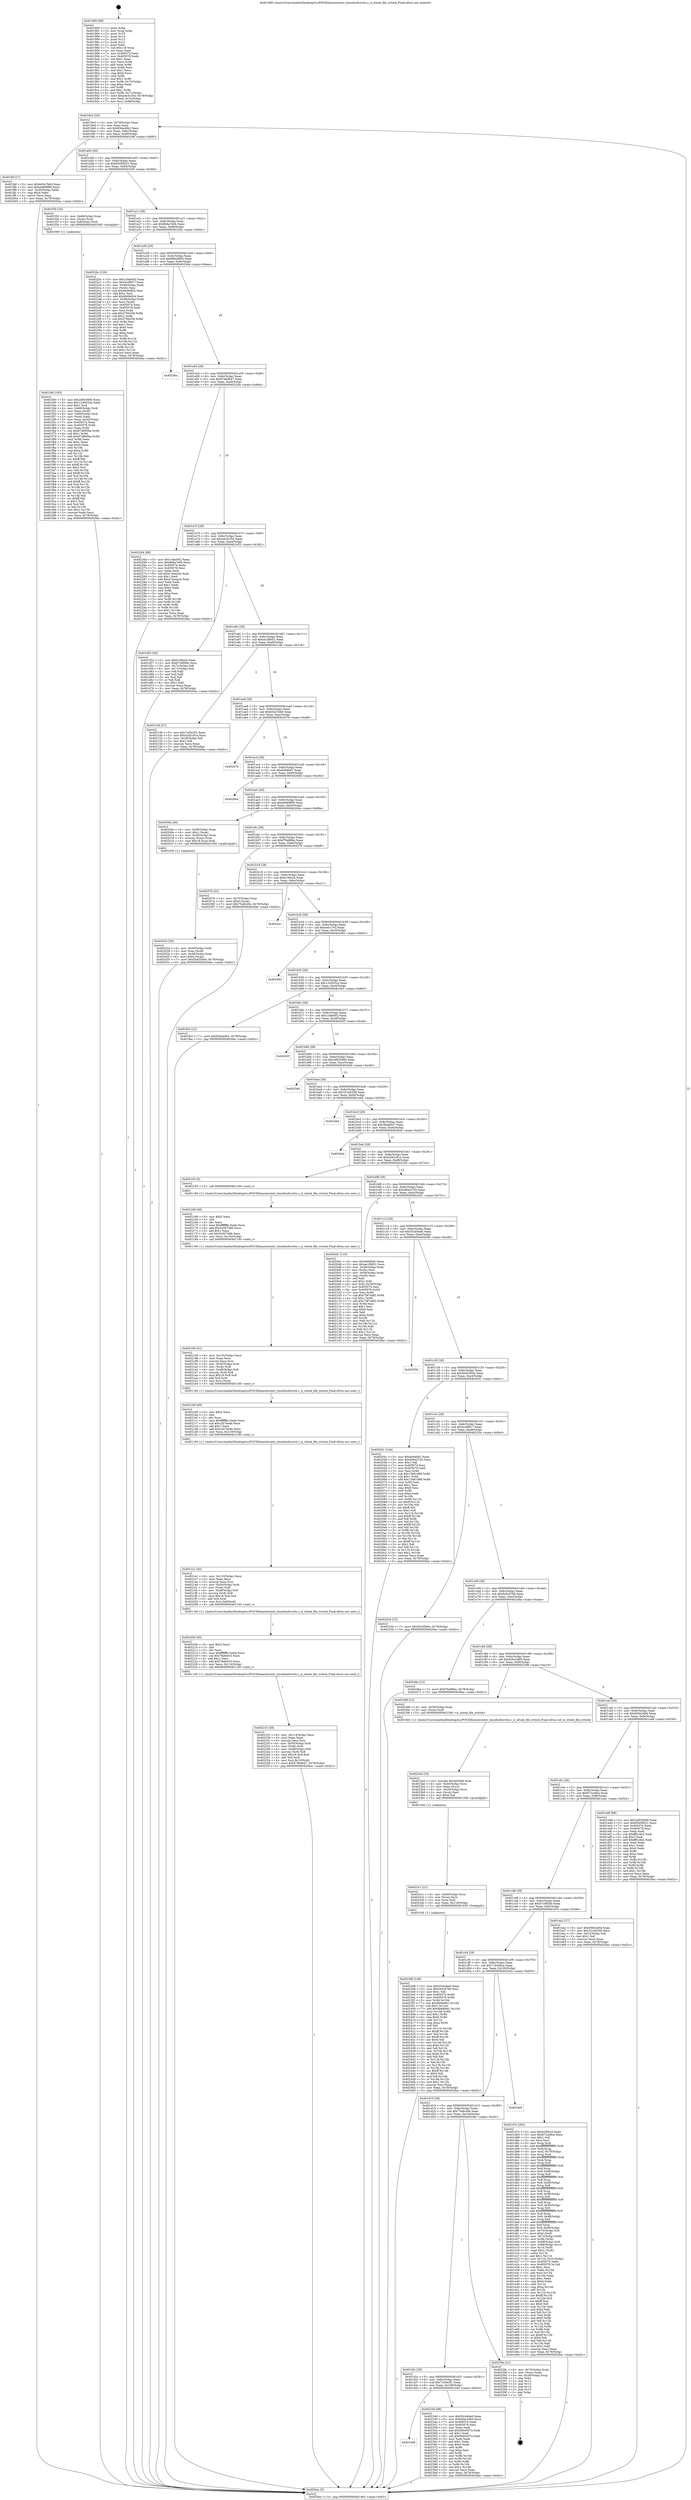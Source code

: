digraph "0x401980" {
  label = "0x401980 (/mnt/c/Users/mathe/Desktop/tcc/POCII/binaries/extr_linuxfsnfswrite.c_is_whole_file_wrlock_Final-ollvm.out::main(0))"
  labelloc = "t"
  node[shape=record]

  Entry [label="",width=0.3,height=0.3,shape=circle,fillcolor=black,style=filled]
  "0x4019e3" [label="{
     0x4019e3 [29]\l
     | [instrs]\l
     &nbsp;&nbsp;0x4019e3 \<+3\>: mov -0x78(%rbp),%eax\l
     &nbsp;&nbsp;0x4019e6 \<+2\>: mov %eax,%ecx\l
     &nbsp;&nbsp;0x4019e8 \<+6\>: sub $0x83da40b2,%ecx\l
     &nbsp;&nbsp;0x4019ee \<+6\>: mov %eax,-0x8c(%rbp)\l
     &nbsp;&nbsp;0x4019f4 \<+6\>: mov %ecx,-0x90(%rbp)\l
     &nbsp;&nbsp;0x4019fa \<+6\>: je 0000000000401fef \<main+0x66f\>\l
  }"]
  "0x401fef" [label="{
     0x401fef [27]\l
     | [instrs]\l
     &nbsp;&nbsp;0x401fef \<+5\>: mov $0xb02e7bb0,%eax\l
     &nbsp;&nbsp;0x401ff4 \<+5\>: mov $0xeb669f90,%ecx\l
     &nbsp;&nbsp;0x401ff9 \<+3\>: mov -0x30(%rbp),%edx\l
     &nbsp;&nbsp;0x401ffc \<+3\>: cmp $0x0,%edx\l
     &nbsp;&nbsp;0x401fff \<+3\>: cmove %ecx,%eax\l
     &nbsp;&nbsp;0x402002 \<+3\>: mov %eax,-0x78(%rbp)\l
     &nbsp;&nbsp;0x402005 \<+5\>: jmp 00000000004026ac \<main+0xd2c\>\l
  }"]
  "0x401a00" [label="{
     0x401a00 [28]\l
     | [instrs]\l
     &nbsp;&nbsp;0x401a00 \<+5\>: jmp 0000000000401a05 \<main+0x85\>\l
     &nbsp;&nbsp;0x401a05 \<+6\>: mov -0x8c(%rbp),%eax\l
     &nbsp;&nbsp;0x401a0b \<+5\>: sub $0x85d58521,%eax\l
     &nbsp;&nbsp;0x401a10 \<+6\>: mov %eax,-0x94(%rbp)\l
     &nbsp;&nbsp;0x401a16 \<+6\>: je 0000000000401f30 \<main+0x5b0\>\l
  }"]
  Exit [label="",width=0.3,height=0.3,shape=circle,fillcolor=black,style=filled,peripheries=2]
  "0x401f30" [label="{
     0x401f30 [16]\l
     | [instrs]\l
     &nbsp;&nbsp;0x401f30 \<+4\>: mov -0x68(%rbp),%rax\l
     &nbsp;&nbsp;0x401f34 \<+3\>: mov (%rax),%rax\l
     &nbsp;&nbsp;0x401f37 \<+4\>: mov 0x8(%rax),%rdi\l
     &nbsp;&nbsp;0x401f3b \<+5\>: call 0000000000401060 \<atoi@plt\>\l
     | [calls]\l
     &nbsp;&nbsp;0x401060 \{1\} (unknown)\l
  }"]
  "0x401a1c" [label="{
     0x401a1c [28]\l
     | [instrs]\l
     &nbsp;&nbsp;0x401a1c \<+5\>: jmp 0000000000401a21 \<main+0xa1\>\l
     &nbsp;&nbsp;0x401a21 \<+6\>: mov -0x8c(%rbp),%eax\l
     &nbsp;&nbsp;0x401a27 \<+5\>: sub $0x8b8a7e0b,%eax\l
     &nbsp;&nbsp;0x401a2c \<+6\>: mov %eax,-0x98(%rbp)\l
     &nbsp;&nbsp;0x401a32 \<+6\>: je 00000000004022bc \<main+0x93c\>\l
  }"]
  "0x4023d6" [label="{
     0x4023d6 [148]\l
     | [instrs]\l
     &nbsp;&nbsp;0x4023d6 \<+5\>: mov $0x55cb4be6,%eax\l
     &nbsp;&nbsp;0x4023db \<+5\>: mov $0x5e5c876b,%esi\l
     &nbsp;&nbsp;0x4023e0 \<+2\>: mov $0x1,%dl\l
     &nbsp;&nbsp;0x4023e2 \<+8\>: mov 0x405074,%r8d\l
     &nbsp;&nbsp;0x4023ea \<+8\>: mov 0x405078,%r9d\l
     &nbsp;&nbsp;0x4023f2 \<+3\>: mov %r8d,%r10d\l
     &nbsp;&nbsp;0x4023f5 \<+7\>: sub $0x9bbfe8d1,%r10d\l
     &nbsp;&nbsp;0x4023fc \<+4\>: sub $0x1,%r10d\l
     &nbsp;&nbsp;0x402400 \<+7\>: add $0x9bbfe8d1,%r10d\l
     &nbsp;&nbsp;0x402407 \<+4\>: imul %r10d,%r8d\l
     &nbsp;&nbsp;0x40240b \<+4\>: and $0x1,%r8d\l
     &nbsp;&nbsp;0x40240f \<+4\>: cmp $0x0,%r8d\l
     &nbsp;&nbsp;0x402413 \<+4\>: sete %r11b\l
     &nbsp;&nbsp;0x402417 \<+4\>: cmp $0xa,%r9d\l
     &nbsp;&nbsp;0x40241b \<+3\>: setl %bl\l
     &nbsp;&nbsp;0x40241e \<+3\>: mov %r11b,%r14b\l
     &nbsp;&nbsp;0x402421 \<+4\>: xor $0xff,%r14b\l
     &nbsp;&nbsp;0x402425 \<+3\>: mov %bl,%r15b\l
     &nbsp;&nbsp;0x402428 \<+4\>: xor $0xff,%r15b\l
     &nbsp;&nbsp;0x40242c \<+3\>: xor $0x0,%dl\l
     &nbsp;&nbsp;0x40242f \<+3\>: mov %r14b,%r12b\l
     &nbsp;&nbsp;0x402432 \<+4\>: and $0x0,%r12b\l
     &nbsp;&nbsp;0x402436 \<+3\>: and %dl,%r11b\l
     &nbsp;&nbsp;0x402439 \<+3\>: mov %r15b,%r13b\l
     &nbsp;&nbsp;0x40243c \<+4\>: and $0x0,%r13b\l
     &nbsp;&nbsp;0x402440 \<+2\>: and %dl,%bl\l
     &nbsp;&nbsp;0x402442 \<+3\>: or %r11b,%r12b\l
     &nbsp;&nbsp;0x402445 \<+3\>: or %bl,%r13b\l
     &nbsp;&nbsp;0x402448 \<+3\>: xor %r13b,%r12b\l
     &nbsp;&nbsp;0x40244b \<+3\>: or %r15b,%r14b\l
     &nbsp;&nbsp;0x40244e \<+4\>: xor $0xff,%r14b\l
     &nbsp;&nbsp;0x402452 \<+3\>: or $0x0,%dl\l
     &nbsp;&nbsp;0x402455 \<+3\>: and %dl,%r14b\l
     &nbsp;&nbsp;0x402458 \<+3\>: or %r14b,%r12b\l
     &nbsp;&nbsp;0x40245b \<+4\>: test $0x1,%r12b\l
     &nbsp;&nbsp;0x40245f \<+3\>: cmovne %esi,%eax\l
     &nbsp;&nbsp;0x402462 \<+3\>: mov %eax,-0x78(%rbp)\l
     &nbsp;&nbsp;0x402465 \<+5\>: jmp 00000000004026ac \<main+0xd2c\>\l
  }"]
  "0x4022bc" [label="{
     0x4022bc [120]\l
     | [instrs]\l
     &nbsp;&nbsp;0x4022bc \<+5\>: mov $0x1cfae002,%eax\l
     &nbsp;&nbsp;0x4022c1 \<+5\>: mov $0x5cef8f17,%ecx\l
     &nbsp;&nbsp;0x4022c6 \<+4\>: mov -0x48(%rbp),%rdx\l
     &nbsp;&nbsp;0x4022ca \<+2\>: mov (%rdx),%esi\l
     &nbsp;&nbsp;0x4022cc \<+6\>: sub $0x8b06dfc4,%esi\l
     &nbsp;&nbsp;0x4022d2 \<+3\>: add $0x1,%esi\l
     &nbsp;&nbsp;0x4022d5 \<+6\>: add $0x8b06dfc4,%esi\l
     &nbsp;&nbsp;0x4022db \<+4\>: mov -0x48(%rbp),%rdx\l
     &nbsp;&nbsp;0x4022df \<+2\>: mov %esi,(%rdx)\l
     &nbsp;&nbsp;0x4022e1 \<+7\>: mov 0x405074,%esi\l
     &nbsp;&nbsp;0x4022e8 \<+7\>: mov 0x405078,%edi\l
     &nbsp;&nbsp;0x4022ef \<+3\>: mov %esi,%r8d\l
     &nbsp;&nbsp;0x4022f2 \<+7\>: add $0x576b258,%r8d\l
     &nbsp;&nbsp;0x4022f9 \<+4\>: sub $0x1,%r8d\l
     &nbsp;&nbsp;0x4022fd \<+7\>: sub $0x576b258,%r8d\l
     &nbsp;&nbsp;0x402304 \<+4\>: imul %r8d,%esi\l
     &nbsp;&nbsp;0x402308 \<+3\>: and $0x1,%esi\l
     &nbsp;&nbsp;0x40230b \<+3\>: cmp $0x0,%esi\l
     &nbsp;&nbsp;0x40230e \<+4\>: sete %r9b\l
     &nbsp;&nbsp;0x402312 \<+3\>: cmp $0xa,%edi\l
     &nbsp;&nbsp;0x402315 \<+4\>: setl %r10b\l
     &nbsp;&nbsp;0x402319 \<+3\>: mov %r9b,%r11b\l
     &nbsp;&nbsp;0x40231c \<+3\>: and %r10b,%r11b\l
     &nbsp;&nbsp;0x40231f \<+3\>: xor %r10b,%r9b\l
     &nbsp;&nbsp;0x402322 \<+3\>: or %r9b,%r11b\l
     &nbsp;&nbsp;0x402325 \<+4\>: test $0x1,%r11b\l
     &nbsp;&nbsp;0x402329 \<+3\>: cmovne %ecx,%eax\l
     &nbsp;&nbsp;0x40232c \<+3\>: mov %eax,-0x78(%rbp)\l
     &nbsp;&nbsp;0x40232f \<+5\>: jmp 00000000004026ac \<main+0xd2c\>\l
  }"]
  "0x401a38" [label="{
     0x401a38 [28]\l
     | [instrs]\l
     &nbsp;&nbsp;0x401a38 \<+5\>: jmp 0000000000401a3d \<main+0xbd\>\l
     &nbsp;&nbsp;0x401a3d \<+6\>: mov -0x8c(%rbp),%eax\l
     &nbsp;&nbsp;0x401a43 \<+5\>: sub $0x8fb0d665,%eax\l
     &nbsp;&nbsp;0x401a48 \<+6\>: mov %eax,-0x9c(%rbp)\l
     &nbsp;&nbsp;0x401a4e \<+6\>: je 000000000040256a \<main+0xbea\>\l
  }"]
  "0x4023c1" [label="{
     0x4023c1 [21]\l
     | [instrs]\l
     &nbsp;&nbsp;0x4023c1 \<+4\>: mov -0x50(%rbp),%rcx\l
     &nbsp;&nbsp;0x4023c5 \<+3\>: mov (%rcx),%rcx\l
     &nbsp;&nbsp;0x4023c8 \<+3\>: mov %rcx,%rdi\l
     &nbsp;&nbsp;0x4023cb \<+6\>: mov %eax,-0x118(%rbp)\l
     &nbsp;&nbsp;0x4023d1 \<+5\>: call 0000000000401030 \<free@plt\>\l
     | [calls]\l
     &nbsp;&nbsp;0x401030 \{1\} (unknown)\l
  }"]
  "0x40256a" [label="{
     0x40256a\l
  }", style=dashed]
  "0x401a54" [label="{
     0x401a54 [28]\l
     | [instrs]\l
     &nbsp;&nbsp;0x401a54 \<+5\>: jmp 0000000000401a59 \<main+0xd9\>\l
     &nbsp;&nbsp;0x401a59 \<+6\>: mov -0x8c(%rbp),%eax\l
     &nbsp;&nbsp;0x401a5f \<+5\>: sub $0x9746d647,%eax\l
     &nbsp;&nbsp;0x401a64 \<+6\>: mov %eax,-0xa0(%rbp)\l
     &nbsp;&nbsp;0x401a6a \<+6\>: je 0000000000402264 \<main+0x8e4\>\l
  }"]
  "0x4023a4" [label="{
     0x4023a4 [29]\l
     | [instrs]\l
     &nbsp;&nbsp;0x4023a4 \<+10\>: movabs $0x4030b6,%rdi\l
     &nbsp;&nbsp;0x4023ae \<+4\>: mov -0x40(%rbp),%rcx\l
     &nbsp;&nbsp;0x4023b2 \<+2\>: mov %eax,(%rcx)\l
     &nbsp;&nbsp;0x4023b4 \<+4\>: mov -0x40(%rbp),%rcx\l
     &nbsp;&nbsp;0x4023b8 \<+2\>: mov (%rcx),%esi\l
     &nbsp;&nbsp;0x4023ba \<+2\>: mov $0x0,%al\l
     &nbsp;&nbsp;0x4023bc \<+5\>: call 0000000000401040 \<printf@plt\>\l
     | [calls]\l
     &nbsp;&nbsp;0x401040 \{1\} (unknown)\l
  }"]
  "0x402264" [label="{
     0x402264 [88]\l
     | [instrs]\l
     &nbsp;&nbsp;0x402264 \<+5\>: mov $0x1cfae002,%eax\l
     &nbsp;&nbsp;0x402269 \<+5\>: mov $0x8b8a7e0b,%ecx\l
     &nbsp;&nbsp;0x40226e \<+7\>: mov 0x405074,%edx\l
     &nbsp;&nbsp;0x402275 \<+7\>: mov 0x405078,%esi\l
     &nbsp;&nbsp;0x40227c \<+2\>: mov %edx,%edi\l
     &nbsp;&nbsp;0x40227e \<+6\>: sub $0xe74eaa2b,%edi\l
     &nbsp;&nbsp;0x402284 \<+3\>: sub $0x1,%edi\l
     &nbsp;&nbsp;0x402287 \<+6\>: add $0xe74eaa2b,%edi\l
     &nbsp;&nbsp;0x40228d \<+3\>: imul %edi,%edx\l
     &nbsp;&nbsp;0x402290 \<+3\>: and $0x1,%edx\l
     &nbsp;&nbsp;0x402293 \<+3\>: cmp $0x0,%edx\l
     &nbsp;&nbsp;0x402296 \<+4\>: sete %r8b\l
     &nbsp;&nbsp;0x40229a \<+3\>: cmp $0xa,%esi\l
     &nbsp;&nbsp;0x40229d \<+4\>: setl %r9b\l
     &nbsp;&nbsp;0x4022a1 \<+3\>: mov %r8b,%r10b\l
     &nbsp;&nbsp;0x4022a4 \<+3\>: and %r9b,%r10b\l
     &nbsp;&nbsp;0x4022a7 \<+3\>: xor %r9b,%r8b\l
     &nbsp;&nbsp;0x4022aa \<+3\>: or %r8b,%r10b\l
     &nbsp;&nbsp;0x4022ad \<+4\>: test $0x1,%r10b\l
     &nbsp;&nbsp;0x4022b1 \<+3\>: cmovne %ecx,%eax\l
     &nbsp;&nbsp;0x4022b4 \<+3\>: mov %eax,-0x78(%rbp)\l
     &nbsp;&nbsp;0x4022b7 \<+5\>: jmp 00000000004026ac \<main+0xd2c\>\l
  }"]
  "0x401a70" [label="{
     0x401a70 [28]\l
     | [instrs]\l
     &nbsp;&nbsp;0x401a70 \<+5\>: jmp 0000000000401a75 \<main+0xf5\>\l
     &nbsp;&nbsp;0x401a75 \<+6\>: mov -0x8c(%rbp),%eax\l
     &nbsp;&nbsp;0x401a7b \<+5\>: sub $0xa4c5c354,%eax\l
     &nbsp;&nbsp;0x401a80 \<+6\>: mov %eax,-0xa4(%rbp)\l
     &nbsp;&nbsp;0x401a86 \<+6\>: je 0000000000401d52 \<main+0x3d2\>\l
  }"]
  "0x401d48" [label="{
     0x401d48\l
  }", style=dashed]
  "0x401d52" [label="{
     0x401d52 [44]\l
     | [instrs]\l
     &nbsp;&nbsp;0x401d52 \<+5\>: mov $0xb1f0e2d,%eax\l
     &nbsp;&nbsp;0x401d57 \<+5\>: mov $0x67c8f5d0,%ecx\l
     &nbsp;&nbsp;0x401d5c \<+3\>: mov -0x72(%rbp),%dl\l
     &nbsp;&nbsp;0x401d5f \<+4\>: mov -0x71(%rbp),%sil\l
     &nbsp;&nbsp;0x401d63 \<+3\>: mov %dl,%dil\l
     &nbsp;&nbsp;0x401d66 \<+3\>: and %sil,%dil\l
     &nbsp;&nbsp;0x401d69 \<+3\>: xor %sil,%dl\l
     &nbsp;&nbsp;0x401d6c \<+3\>: or %dl,%dil\l
     &nbsp;&nbsp;0x401d6f \<+4\>: test $0x1,%dil\l
     &nbsp;&nbsp;0x401d73 \<+3\>: cmovne %ecx,%eax\l
     &nbsp;&nbsp;0x401d76 \<+3\>: mov %eax,-0x78(%rbp)\l
     &nbsp;&nbsp;0x401d79 \<+5\>: jmp 00000000004026ac \<main+0xd2c\>\l
  }"]
  "0x401a8c" [label="{
     0x401a8c [28]\l
     | [instrs]\l
     &nbsp;&nbsp;0x401a8c \<+5\>: jmp 0000000000401a91 \<main+0x111\>\l
     &nbsp;&nbsp;0x401a91 \<+6\>: mov -0x8c(%rbp),%eax\l
     &nbsp;&nbsp;0x401a97 \<+5\>: sub $0xae1f8d51,%eax\l
     &nbsp;&nbsp;0x401a9c \<+6\>: mov %eax,-0xa8(%rbp)\l
     &nbsp;&nbsp;0x401aa2 \<+6\>: je 0000000000402148 \<main+0x7c8\>\l
  }"]
  "0x4026ac" [label="{
     0x4026ac [5]\l
     | [instrs]\l
     &nbsp;&nbsp;0x4026ac \<+5\>: jmp 00000000004019e3 \<main+0x63\>\l
  }"]
  "0x401980" [label="{
     0x401980 [99]\l
     | [instrs]\l
     &nbsp;&nbsp;0x401980 \<+1\>: push %rbp\l
     &nbsp;&nbsp;0x401981 \<+3\>: mov %rsp,%rbp\l
     &nbsp;&nbsp;0x401984 \<+2\>: push %r15\l
     &nbsp;&nbsp;0x401986 \<+2\>: push %r14\l
     &nbsp;&nbsp;0x401988 \<+2\>: push %r13\l
     &nbsp;&nbsp;0x40198a \<+2\>: push %r12\l
     &nbsp;&nbsp;0x40198c \<+1\>: push %rbx\l
     &nbsp;&nbsp;0x40198d \<+7\>: sub $0x118,%rsp\l
     &nbsp;&nbsp;0x401994 \<+2\>: xor %eax,%eax\l
     &nbsp;&nbsp;0x401996 \<+7\>: mov 0x405074,%ecx\l
     &nbsp;&nbsp;0x40199d \<+7\>: mov 0x405078,%edx\l
     &nbsp;&nbsp;0x4019a4 \<+3\>: sub $0x1,%eax\l
     &nbsp;&nbsp;0x4019a7 \<+3\>: mov %ecx,%r8d\l
     &nbsp;&nbsp;0x4019aa \<+3\>: add %eax,%r8d\l
     &nbsp;&nbsp;0x4019ad \<+4\>: imul %r8d,%ecx\l
     &nbsp;&nbsp;0x4019b1 \<+3\>: and $0x1,%ecx\l
     &nbsp;&nbsp;0x4019b4 \<+3\>: cmp $0x0,%ecx\l
     &nbsp;&nbsp;0x4019b7 \<+4\>: sete %r9b\l
     &nbsp;&nbsp;0x4019bb \<+4\>: and $0x1,%r9b\l
     &nbsp;&nbsp;0x4019bf \<+4\>: mov %r9b,-0x72(%rbp)\l
     &nbsp;&nbsp;0x4019c3 \<+3\>: cmp $0xa,%edx\l
     &nbsp;&nbsp;0x4019c6 \<+4\>: setl %r9b\l
     &nbsp;&nbsp;0x4019ca \<+4\>: and $0x1,%r9b\l
     &nbsp;&nbsp;0x4019ce \<+4\>: mov %r9b,-0x71(%rbp)\l
     &nbsp;&nbsp;0x4019d2 \<+7\>: movl $0xa4c5c354,-0x78(%rbp)\l
     &nbsp;&nbsp;0x4019d9 \<+3\>: mov %edi,-0x7c(%rbp)\l
     &nbsp;&nbsp;0x4019dc \<+7\>: mov %rsi,-0x88(%rbp)\l
  }"]
  "0x402340" [label="{
     0x402340 [88]\l
     | [instrs]\l
     &nbsp;&nbsp;0x402340 \<+5\>: mov $0x55cb4be6,%eax\l
     &nbsp;&nbsp;0x402345 \<+5\>: mov $0x62bc2460,%ecx\l
     &nbsp;&nbsp;0x40234a \<+7\>: mov 0x405074,%edx\l
     &nbsp;&nbsp;0x402351 \<+7\>: mov 0x405078,%esi\l
     &nbsp;&nbsp;0x402358 \<+2\>: mov %edx,%edi\l
     &nbsp;&nbsp;0x40235a \<+6\>: add $0x6b94307a,%edi\l
     &nbsp;&nbsp;0x402360 \<+3\>: sub $0x1,%edi\l
     &nbsp;&nbsp;0x402363 \<+6\>: sub $0x6b94307a,%edi\l
     &nbsp;&nbsp;0x402369 \<+3\>: imul %edi,%edx\l
     &nbsp;&nbsp;0x40236c \<+3\>: and $0x1,%edx\l
     &nbsp;&nbsp;0x40236f \<+3\>: cmp $0x0,%edx\l
     &nbsp;&nbsp;0x402372 \<+4\>: sete %r8b\l
     &nbsp;&nbsp;0x402376 \<+3\>: cmp $0xa,%esi\l
     &nbsp;&nbsp;0x402379 \<+4\>: setl %r9b\l
     &nbsp;&nbsp;0x40237d \<+3\>: mov %r8b,%r10b\l
     &nbsp;&nbsp;0x402380 \<+3\>: and %r9b,%r10b\l
     &nbsp;&nbsp;0x402383 \<+3\>: xor %r9b,%r8b\l
     &nbsp;&nbsp;0x402386 \<+3\>: or %r8b,%r10b\l
     &nbsp;&nbsp;0x402389 \<+4\>: test $0x1,%r10b\l
     &nbsp;&nbsp;0x40238d \<+3\>: cmovne %ecx,%eax\l
     &nbsp;&nbsp;0x402390 \<+3\>: mov %eax,-0x78(%rbp)\l
     &nbsp;&nbsp;0x402393 \<+5\>: jmp 00000000004026ac \<main+0xd2c\>\l
  }"]
  "0x402148" [label="{
     0x402148 [27]\l
     | [instrs]\l
     &nbsp;&nbsp;0x402148 \<+5\>: mov $0x7c43e3f1,%eax\l
     &nbsp;&nbsp;0x40214d \<+5\>: mov $0x4262c91e,%ecx\l
     &nbsp;&nbsp;0x402152 \<+3\>: mov -0x29(%rbp),%dl\l
     &nbsp;&nbsp;0x402155 \<+3\>: test $0x1,%dl\l
     &nbsp;&nbsp;0x402158 \<+3\>: cmovne %ecx,%eax\l
     &nbsp;&nbsp;0x40215b \<+3\>: mov %eax,-0x78(%rbp)\l
     &nbsp;&nbsp;0x40215e \<+5\>: jmp 00000000004026ac \<main+0xd2c\>\l
  }"]
  "0x401aa8" [label="{
     0x401aa8 [28]\l
     | [instrs]\l
     &nbsp;&nbsp;0x401aa8 \<+5\>: jmp 0000000000401aad \<main+0x12d\>\l
     &nbsp;&nbsp;0x401aad \<+6\>: mov -0x8c(%rbp),%eax\l
     &nbsp;&nbsp;0x401ab3 \<+5\>: sub $0xb02e7bb0,%eax\l
     &nbsp;&nbsp;0x401ab8 \<+6\>: mov %eax,-0xac(%rbp)\l
     &nbsp;&nbsp;0x401abe \<+6\>: je 0000000000402476 \<main+0xaf6\>\l
  }"]
  "0x401d2c" [label="{
     0x401d2c [28]\l
     | [instrs]\l
     &nbsp;&nbsp;0x401d2c \<+5\>: jmp 0000000000401d31 \<main+0x3b1\>\l
     &nbsp;&nbsp;0x401d31 \<+6\>: mov -0x8c(%rbp),%eax\l
     &nbsp;&nbsp;0x401d37 \<+5\>: sub $0x7c43e3f1,%eax\l
     &nbsp;&nbsp;0x401d3c \<+6\>: mov %eax,-0x108(%rbp)\l
     &nbsp;&nbsp;0x401d42 \<+6\>: je 0000000000402340 \<main+0x9c0\>\l
  }"]
  "0x402476" [label="{
     0x402476\l
  }", style=dashed]
  "0x401ac4" [label="{
     0x401ac4 [28]\l
     | [instrs]\l
     &nbsp;&nbsp;0x401ac4 \<+5\>: jmp 0000000000401ac9 \<main+0x149\>\l
     &nbsp;&nbsp;0x401ac9 \<+6\>: mov -0x8c(%rbp),%eax\l
     &nbsp;&nbsp;0x401acf \<+5\>: sub $0xde94faf1,%eax\l
     &nbsp;&nbsp;0x401ad4 \<+6\>: mov %eax,-0xb0(%rbp)\l
     &nbsp;&nbsp;0x401ada \<+6\>: je 000000000040260d \<main+0xc8d\>\l
  }"]
  "0x40258c" [label="{
     0x40258c [21]\l
     | [instrs]\l
     &nbsp;&nbsp;0x40258c \<+4\>: mov -0x70(%rbp),%rax\l
     &nbsp;&nbsp;0x402590 \<+2\>: mov (%rax),%eax\l
     &nbsp;&nbsp;0x402592 \<+4\>: lea -0x28(%rbp),%rsp\l
     &nbsp;&nbsp;0x402596 \<+1\>: pop %rbx\l
     &nbsp;&nbsp;0x402597 \<+2\>: pop %r12\l
     &nbsp;&nbsp;0x402599 \<+2\>: pop %r13\l
     &nbsp;&nbsp;0x40259b \<+2\>: pop %r14\l
     &nbsp;&nbsp;0x40259d \<+2\>: pop %r15\l
     &nbsp;&nbsp;0x40259f \<+1\>: pop %rbp\l
     &nbsp;&nbsp;0x4025a0 \<+1\>: ret\l
  }"]
  "0x40260d" [label="{
     0x40260d\l
  }", style=dashed]
  "0x401ae0" [label="{
     0x401ae0 [28]\l
     | [instrs]\l
     &nbsp;&nbsp;0x401ae0 \<+5\>: jmp 0000000000401ae5 \<main+0x165\>\l
     &nbsp;&nbsp;0x401ae5 \<+6\>: mov -0x8c(%rbp),%eax\l
     &nbsp;&nbsp;0x401aeb \<+5\>: sub $0xeb669f90,%eax\l
     &nbsp;&nbsp;0x401af0 \<+6\>: mov %eax,-0xb4(%rbp)\l
     &nbsp;&nbsp;0x401af6 \<+6\>: je 000000000040200a \<main+0x68a\>\l
  }"]
  "0x401d10" [label="{
     0x401d10 [28]\l
     | [instrs]\l
     &nbsp;&nbsp;0x401d10 \<+5\>: jmp 0000000000401d15 \<main+0x395\>\l
     &nbsp;&nbsp;0x401d15 \<+6\>: mov -0x8c(%rbp),%eax\l
     &nbsp;&nbsp;0x401d1b \<+5\>: sub $0x75a8c49e,%eax\l
     &nbsp;&nbsp;0x401d20 \<+6\>: mov %eax,-0x104(%rbp)\l
     &nbsp;&nbsp;0x401d26 \<+6\>: je 000000000040258c \<main+0xc0c\>\l
  }"]
  "0x40200a" [label="{
     0x40200a [26]\l
     | [instrs]\l
     &nbsp;&nbsp;0x40200a \<+4\>: mov -0x58(%rbp),%rax\l
     &nbsp;&nbsp;0x40200e \<+6\>: movl $0x1,(%rax)\l
     &nbsp;&nbsp;0x402014 \<+4\>: mov -0x58(%rbp),%rax\l
     &nbsp;&nbsp;0x402018 \<+3\>: movslq (%rax),%rax\l
     &nbsp;&nbsp;0x40201b \<+4\>: imul $0x18,%rax,%rdi\l
     &nbsp;&nbsp;0x40201f \<+5\>: call 0000000000401050 \<malloc@plt\>\l
     | [calls]\l
     &nbsp;&nbsp;0x401050 \{1\} (unknown)\l
  }"]
  "0x401afc" [label="{
     0x401afc [28]\l
     | [instrs]\l
     &nbsp;&nbsp;0x401afc \<+5\>: jmp 0000000000401b01 \<main+0x181\>\l
     &nbsp;&nbsp;0x401b01 \<+6\>: mov -0x8c(%rbp),%eax\l
     &nbsp;&nbsp;0x401b07 \<+5\>: sub $0xf76a88be,%eax\l
     &nbsp;&nbsp;0x401b0c \<+6\>: mov %eax,-0xb8(%rbp)\l
     &nbsp;&nbsp;0x401b12 \<+6\>: je 0000000000402576 \<main+0xbf6\>\l
  }"]
  "0x4024d5" [label="{
     0x4024d5\l
  }", style=dashed]
  "0x402576" [label="{
     0x402576 [22]\l
     | [instrs]\l
     &nbsp;&nbsp;0x402576 \<+4\>: mov -0x70(%rbp),%rax\l
     &nbsp;&nbsp;0x40257a \<+6\>: movl $0x0,(%rax)\l
     &nbsp;&nbsp;0x402580 \<+7\>: movl $0x75a8c49e,-0x78(%rbp)\l
     &nbsp;&nbsp;0x402587 \<+5\>: jmp 00000000004026ac \<main+0xd2c\>\l
  }"]
  "0x401b18" [label="{
     0x401b18 [28]\l
     | [instrs]\l
     &nbsp;&nbsp;0x401b18 \<+5\>: jmp 0000000000401b1d \<main+0x19d\>\l
     &nbsp;&nbsp;0x401b1d \<+6\>: mov -0x8c(%rbp),%eax\l
     &nbsp;&nbsp;0x401b23 \<+5\>: sub $0xb1f0e2d,%eax\l
     &nbsp;&nbsp;0x401b28 \<+6\>: mov %eax,-0xbc(%rbp)\l
     &nbsp;&nbsp;0x401b2e \<+6\>: je 00000000004025a1 \<main+0xc21\>\l
  }"]
  "0x402233" [label="{
     0x402233 [49]\l
     | [instrs]\l
     &nbsp;&nbsp;0x402233 \<+6\>: mov -0x114(%rbp),%ecx\l
     &nbsp;&nbsp;0x402239 \<+3\>: imul %eax,%ecx\l
     &nbsp;&nbsp;0x40223c \<+3\>: movslq %ecx,%rsi\l
     &nbsp;&nbsp;0x40223f \<+4\>: mov -0x50(%rbp),%rdi\l
     &nbsp;&nbsp;0x402243 \<+3\>: mov (%rdi),%rdi\l
     &nbsp;&nbsp;0x402246 \<+4\>: mov -0x48(%rbp),%r8\l
     &nbsp;&nbsp;0x40224a \<+3\>: movslq (%r8),%r8\l
     &nbsp;&nbsp;0x40224d \<+4\>: imul $0x18,%r8,%r8\l
     &nbsp;&nbsp;0x402251 \<+3\>: add %r8,%rdi\l
     &nbsp;&nbsp;0x402254 \<+4\>: mov %rsi,0x10(%rdi)\l
     &nbsp;&nbsp;0x402258 \<+7\>: movl $0x9746d647,-0x78(%rbp)\l
     &nbsp;&nbsp;0x40225f \<+5\>: jmp 00000000004026ac \<main+0xd2c\>\l
  }"]
  "0x4025a1" [label="{
     0x4025a1\l
  }", style=dashed]
  "0x401b34" [label="{
     0x401b34 [28]\l
     | [instrs]\l
     &nbsp;&nbsp;0x401b34 \<+5\>: jmp 0000000000401b39 \<main+0x1b9\>\l
     &nbsp;&nbsp;0x401b39 \<+6\>: mov -0x8c(%rbp),%eax\l
     &nbsp;&nbsp;0x401b3f \<+5\>: sub $0xeeb17b3,%eax\l
     &nbsp;&nbsp;0x401b44 \<+6\>: mov %eax,-0xc0(%rbp)\l
     &nbsp;&nbsp;0x401b4a \<+6\>: je 0000000000402482 \<main+0xb02\>\l
  }"]
  "0x40220b" [label="{
     0x40220b [40]\l
     | [instrs]\l
     &nbsp;&nbsp;0x40220b \<+5\>: mov $0x2,%ecx\l
     &nbsp;&nbsp;0x402210 \<+1\>: cltd\l
     &nbsp;&nbsp;0x402211 \<+2\>: idiv %ecx\l
     &nbsp;&nbsp;0x402213 \<+6\>: imul $0xfffffffe,%edx,%ecx\l
     &nbsp;&nbsp;0x402219 \<+6\>: sub $0x79afe033,%ecx\l
     &nbsp;&nbsp;0x40221f \<+3\>: add $0x1,%ecx\l
     &nbsp;&nbsp;0x402222 \<+6\>: add $0x79afe033,%ecx\l
     &nbsp;&nbsp;0x402228 \<+6\>: mov %ecx,-0x114(%rbp)\l
     &nbsp;&nbsp;0x40222e \<+5\>: call 0000000000401160 \<next_i\>\l
     | [calls]\l
     &nbsp;&nbsp;0x401160 \{1\} (/mnt/c/Users/mathe/Desktop/tcc/POCII/binaries/extr_linuxfsnfswrite.c_is_whole_file_wrlock_Final-ollvm.out::next_i)\l
  }"]
  "0x402482" [label="{
     0x402482\l
  }", style=dashed]
  "0x401b50" [label="{
     0x401b50 [28]\l
     | [instrs]\l
     &nbsp;&nbsp;0x401b50 \<+5\>: jmp 0000000000401b55 \<main+0x1d5\>\l
     &nbsp;&nbsp;0x401b55 \<+6\>: mov -0x8c(%rbp),%eax\l
     &nbsp;&nbsp;0x401b5b \<+5\>: sub $0x1245032a,%eax\l
     &nbsp;&nbsp;0x401b60 \<+6\>: mov %eax,-0xc4(%rbp)\l
     &nbsp;&nbsp;0x401b66 \<+6\>: je 0000000000401fe3 \<main+0x663\>\l
  }"]
  "0x4021e1" [label="{
     0x4021e1 [42]\l
     | [instrs]\l
     &nbsp;&nbsp;0x4021e1 \<+6\>: mov -0x110(%rbp),%ecx\l
     &nbsp;&nbsp;0x4021e7 \<+3\>: imul %eax,%ecx\l
     &nbsp;&nbsp;0x4021ea \<+3\>: movslq %ecx,%rsi\l
     &nbsp;&nbsp;0x4021ed \<+4\>: mov -0x50(%rbp),%rdi\l
     &nbsp;&nbsp;0x4021f1 \<+3\>: mov (%rdi),%rdi\l
     &nbsp;&nbsp;0x4021f4 \<+4\>: mov -0x48(%rbp),%r8\l
     &nbsp;&nbsp;0x4021f8 \<+3\>: movslq (%r8),%r8\l
     &nbsp;&nbsp;0x4021fb \<+4\>: imul $0x18,%r8,%r8\l
     &nbsp;&nbsp;0x4021ff \<+3\>: add %r8,%rdi\l
     &nbsp;&nbsp;0x402202 \<+4\>: mov %rsi,0x8(%rdi)\l
     &nbsp;&nbsp;0x402206 \<+5\>: call 0000000000401160 \<next_i\>\l
     | [calls]\l
     &nbsp;&nbsp;0x401160 \{1\} (/mnt/c/Users/mathe/Desktop/tcc/POCII/binaries/extr_linuxfsnfswrite.c_is_whole_file_wrlock_Final-ollvm.out::next_i)\l
  }"]
  "0x401fe3" [label="{
     0x401fe3 [12]\l
     | [instrs]\l
     &nbsp;&nbsp;0x401fe3 \<+7\>: movl $0x83da40b2,-0x78(%rbp)\l
     &nbsp;&nbsp;0x401fea \<+5\>: jmp 00000000004026ac \<main+0xd2c\>\l
  }"]
  "0x401b6c" [label="{
     0x401b6c [28]\l
     | [instrs]\l
     &nbsp;&nbsp;0x401b6c \<+5\>: jmp 0000000000401b71 \<main+0x1f1\>\l
     &nbsp;&nbsp;0x401b71 \<+6\>: mov -0x8c(%rbp),%eax\l
     &nbsp;&nbsp;0x401b77 \<+5\>: sub $0x1cfae002,%eax\l
     &nbsp;&nbsp;0x401b7c \<+6\>: mov %eax,-0xc8(%rbp)\l
     &nbsp;&nbsp;0x401b82 \<+6\>: je 000000000040262f \<main+0xcaf\>\l
  }"]
  "0x4021b9" [label="{
     0x4021b9 [40]\l
     | [instrs]\l
     &nbsp;&nbsp;0x4021b9 \<+5\>: mov $0x2,%ecx\l
     &nbsp;&nbsp;0x4021be \<+1\>: cltd\l
     &nbsp;&nbsp;0x4021bf \<+2\>: idiv %ecx\l
     &nbsp;&nbsp;0x4021c1 \<+6\>: imul $0xfffffffe,%edx,%ecx\l
     &nbsp;&nbsp;0x4021c7 \<+6\>: sub $0xc2b7ee4b,%ecx\l
     &nbsp;&nbsp;0x4021cd \<+3\>: add $0x1,%ecx\l
     &nbsp;&nbsp;0x4021d0 \<+6\>: add $0xc2b7ee4b,%ecx\l
     &nbsp;&nbsp;0x4021d6 \<+6\>: mov %ecx,-0x110(%rbp)\l
     &nbsp;&nbsp;0x4021dc \<+5\>: call 0000000000401160 \<next_i\>\l
     | [calls]\l
     &nbsp;&nbsp;0x401160 \{1\} (/mnt/c/Users/mathe/Desktop/tcc/POCII/binaries/extr_linuxfsnfswrite.c_is_whole_file_wrlock_Final-ollvm.out::next_i)\l
  }"]
  "0x40262f" [label="{
     0x40262f\l
  }", style=dashed]
  "0x401b88" [label="{
     0x401b88 [28]\l
     | [instrs]\l
     &nbsp;&nbsp;0x401b88 \<+5\>: jmp 0000000000401b8d \<main+0x20d\>\l
     &nbsp;&nbsp;0x401b8d \<+6\>: mov -0x8c(%rbp),%eax\l
     &nbsp;&nbsp;0x401b93 \<+5\>: sub $0x2d935680,%eax\l
     &nbsp;&nbsp;0x401b98 \<+6\>: mov %eax,-0xcc(%rbp)\l
     &nbsp;&nbsp;0x401b9e \<+6\>: je 00000000004025e0 \<main+0xc60\>\l
  }"]
  "0x402190" [label="{
     0x402190 [41]\l
     | [instrs]\l
     &nbsp;&nbsp;0x402190 \<+6\>: mov -0x10c(%rbp),%ecx\l
     &nbsp;&nbsp;0x402196 \<+3\>: imul %eax,%ecx\l
     &nbsp;&nbsp;0x402199 \<+3\>: movslq %ecx,%rsi\l
     &nbsp;&nbsp;0x40219c \<+4\>: mov -0x50(%rbp),%rdi\l
     &nbsp;&nbsp;0x4021a0 \<+3\>: mov (%rdi),%rdi\l
     &nbsp;&nbsp;0x4021a3 \<+4\>: mov -0x48(%rbp),%r8\l
     &nbsp;&nbsp;0x4021a7 \<+3\>: movslq (%r8),%r8\l
     &nbsp;&nbsp;0x4021aa \<+4\>: imul $0x18,%r8,%r8\l
     &nbsp;&nbsp;0x4021ae \<+3\>: add %r8,%rdi\l
     &nbsp;&nbsp;0x4021b1 \<+3\>: mov %rsi,(%rdi)\l
     &nbsp;&nbsp;0x4021b4 \<+5\>: call 0000000000401160 \<next_i\>\l
     | [calls]\l
     &nbsp;&nbsp;0x401160 \{1\} (/mnt/c/Users/mathe/Desktop/tcc/POCII/binaries/extr_linuxfsnfswrite.c_is_whole_file_wrlock_Final-ollvm.out::next_i)\l
  }"]
  "0x4025e0" [label="{
     0x4025e0\l
  }", style=dashed]
  "0x401ba4" [label="{
     0x401ba4 [28]\l
     | [instrs]\l
     &nbsp;&nbsp;0x401ba4 \<+5\>: jmp 0000000000401ba9 \<main+0x229\>\l
     &nbsp;&nbsp;0x401ba9 \<+6\>: mov -0x8c(%rbp),%eax\l
     &nbsp;&nbsp;0x401baf \<+5\>: sub $0x321b6358,%eax\l
     &nbsp;&nbsp;0x401bb4 \<+6\>: mov %eax,-0xd0(%rbp)\l
     &nbsp;&nbsp;0x401bba \<+6\>: je 0000000000401ebd \<main+0x53d\>\l
  }"]
  "0x402168" [label="{
     0x402168 [40]\l
     | [instrs]\l
     &nbsp;&nbsp;0x402168 \<+5\>: mov $0x2,%ecx\l
     &nbsp;&nbsp;0x40216d \<+1\>: cltd\l
     &nbsp;&nbsp;0x40216e \<+2\>: idiv %ecx\l
     &nbsp;&nbsp;0x402170 \<+6\>: imul $0xfffffffe,%edx,%ecx\l
     &nbsp;&nbsp;0x402176 \<+6\>: add $0x5a507486,%ecx\l
     &nbsp;&nbsp;0x40217c \<+3\>: add $0x1,%ecx\l
     &nbsp;&nbsp;0x40217f \<+6\>: sub $0x5a507486,%ecx\l
     &nbsp;&nbsp;0x402185 \<+6\>: mov %ecx,-0x10c(%rbp)\l
     &nbsp;&nbsp;0x40218b \<+5\>: call 0000000000401160 \<next_i\>\l
     | [calls]\l
     &nbsp;&nbsp;0x401160 \{1\} (/mnt/c/Users/mathe/Desktop/tcc/POCII/binaries/extr_linuxfsnfswrite.c_is_whole_file_wrlock_Final-ollvm.out::next_i)\l
  }"]
  "0x401ebd" [label="{
     0x401ebd\l
  }", style=dashed]
  "0x401bc0" [label="{
     0x401bc0 [28]\l
     | [instrs]\l
     &nbsp;&nbsp;0x401bc0 \<+5\>: jmp 0000000000401bc5 \<main+0x245\>\l
     &nbsp;&nbsp;0x401bc5 \<+6\>: mov -0x8c(%rbp),%eax\l
     &nbsp;&nbsp;0x401bcb \<+5\>: sub $0x3fadd937,%eax\l
     &nbsp;&nbsp;0x401bd0 \<+6\>: mov %eax,-0xd4(%rbp)\l
     &nbsp;&nbsp;0x401bd6 \<+6\>: je 00000000004026a0 \<main+0xd20\>\l
  }"]
  "0x402024" [label="{
     0x402024 [29]\l
     | [instrs]\l
     &nbsp;&nbsp;0x402024 \<+4\>: mov -0x50(%rbp),%rdi\l
     &nbsp;&nbsp;0x402028 \<+3\>: mov %rax,(%rdi)\l
     &nbsp;&nbsp;0x40202b \<+4\>: mov -0x48(%rbp),%rax\l
     &nbsp;&nbsp;0x40202f \<+6\>: movl $0x0,(%rax)\l
     &nbsp;&nbsp;0x402035 \<+7\>: movl $0x5b435b0e,-0x78(%rbp)\l
     &nbsp;&nbsp;0x40203c \<+5\>: jmp 00000000004026ac \<main+0xd2c\>\l
  }"]
  "0x4026a0" [label="{
     0x4026a0\l
  }", style=dashed]
  "0x401bdc" [label="{
     0x401bdc [28]\l
     | [instrs]\l
     &nbsp;&nbsp;0x401bdc \<+5\>: jmp 0000000000401be1 \<main+0x261\>\l
     &nbsp;&nbsp;0x401be1 \<+6\>: mov -0x8c(%rbp),%eax\l
     &nbsp;&nbsp;0x401be7 \<+5\>: sub $0x4262c91e,%eax\l
     &nbsp;&nbsp;0x401bec \<+6\>: mov %eax,-0xd8(%rbp)\l
     &nbsp;&nbsp;0x401bf2 \<+6\>: je 0000000000402163 \<main+0x7e3\>\l
  }"]
  "0x401f40" [label="{
     0x401f40 [163]\l
     | [instrs]\l
     &nbsp;&nbsp;0x401f40 \<+5\>: mov $0x2d935680,%ecx\l
     &nbsp;&nbsp;0x401f45 \<+5\>: mov $0x1245032a,%edx\l
     &nbsp;&nbsp;0x401f4a \<+3\>: mov $0x1,%sil\l
     &nbsp;&nbsp;0x401f4d \<+4\>: mov -0x60(%rbp),%rdi\l
     &nbsp;&nbsp;0x401f51 \<+2\>: mov %eax,(%rdi)\l
     &nbsp;&nbsp;0x401f53 \<+4\>: mov -0x60(%rbp),%rdi\l
     &nbsp;&nbsp;0x401f57 \<+2\>: mov (%rdi),%eax\l
     &nbsp;&nbsp;0x401f59 \<+3\>: mov %eax,-0x30(%rbp)\l
     &nbsp;&nbsp;0x401f5c \<+7\>: mov 0x405074,%eax\l
     &nbsp;&nbsp;0x401f63 \<+8\>: mov 0x405078,%r8d\l
     &nbsp;&nbsp;0x401f6b \<+3\>: mov %eax,%r9d\l
     &nbsp;&nbsp;0x401f6e \<+7\>: sub $0x87d695ba,%r9d\l
     &nbsp;&nbsp;0x401f75 \<+4\>: sub $0x1,%r9d\l
     &nbsp;&nbsp;0x401f79 \<+7\>: add $0x87d695ba,%r9d\l
     &nbsp;&nbsp;0x401f80 \<+4\>: imul %r9d,%eax\l
     &nbsp;&nbsp;0x401f84 \<+3\>: and $0x1,%eax\l
     &nbsp;&nbsp;0x401f87 \<+3\>: cmp $0x0,%eax\l
     &nbsp;&nbsp;0x401f8a \<+4\>: sete %r10b\l
     &nbsp;&nbsp;0x401f8e \<+4\>: cmp $0xa,%r8d\l
     &nbsp;&nbsp;0x401f92 \<+4\>: setl %r11b\l
     &nbsp;&nbsp;0x401f96 \<+3\>: mov %r10b,%bl\l
     &nbsp;&nbsp;0x401f99 \<+3\>: xor $0xff,%bl\l
     &nbsp;&nbsp;0x401f9c \<+3\>: mov %r11b,%r14b\l
     &nbsp;&nbsp;0x401f9f \<+4\>: xor $0xff,%r14b\l
     &nbsp;&nbsp;0x401fa3 \<+4\>: xor $0x1,%sil\l
     &nbsp;&nbsp;0x401fa7 \<+3\>: mov %bl,%r15b\l
     &nbsp;&nbsp;0x401faa \<+4\>: and $0xff,%r15b\l
     &nbsp;&nbsp;0x401fae \<+3\>: and %sil,%r10b\l
     &nbsp;&nbsp;0x401fb1 \<+3\>: mov %r14b,%r12b\l
     &nbsp;&nbsp;0x401fb4 \<+4\>: and $0xff,%r12b\l
     &nbsp;&nbsp;0x401fb8 \<+3\>: and %sil,%r11b\l
     &nbsp;&nbsp;0x401fbb \<+3\>: or %r10b,%r15b\l
     &nbsp;&nbsp;0x401fbe \<+3\>: or %r11b,%r12b\l
     &nbsp;&nbsp;0x401fc1 \<+3\>: xor %r12b,%r15b\l
     &nbsp;&nbsp;0x401fc4 \<+3\>: or %r14b,%bl\l
     &nbsp;&nbsp;0x401fc7 \<+3\>: xor $0xff,%bl\l
     &nbsp;&nbsp;0x401fca \<+4\>: or $0x1,%sil\l
     &nbsp;&nbsp;0x401fce \<+3\>: and %sil,%bl\l
     &nbsp;&nbsp;0x401fd1 \<+3\>: or %bl,%r15b\l
     &nbsp;&nbsp;0x401fd4 \<+4\>: test $0x1,%r15b\l
     &nbsp;&nbsp;0x401fd8 \<+3\>: cmovne %edx,%ecx\l
     &nbsp;&nbsp;0x401fdb \<+3\>: mov %ecx,-0x78(%rbp)\l
     &nbsp;&nbsp;0x401fde \<+5\>: jmp 00000000004026ac \<main+0xd2c\>\l
  }"]
  "0x402163" [label="{
     0x402163 [5]\l
     | [instrs]\l
     &nbsp;&nbsp;0x402163 \<+5\>: call 0000000000401160 \<next_i\>\l
     | [calls]\l
     &nbsp;&nbsp;0x401160 \{1\} (/mnt/c/Users/mathe/Desktop/tcc/POCII/binaries/extr_linuxfsnfswrite.c_is_whole_file_wrlock_Final-ollvm.out::next_i)\l
  }"]
  "0x401bf8" [label="{
     0x401bf8 [28]\l
     | [instrs]\l
     &nbsp;&nbsp;0x401bf8 \<+5\>: jmp 0000000000401bfd \<main+0x27d\>\l
     &nbsp;&nbsp;0x401bfd \<+6\>: mov -0x8c(%rbp),%eax\l
     &nbsp;&nbsp;0x401c03 \<+5\>: sub $0x490e27d3,%eax\l
     &nbsp;&nbsp;0x401c08 \<+6\>: mov %eax,-0xdc(%rbp)\l
     &nbsp;&nbsp;0x401c0e \<+6\>: je 00000000004020d1 \<main+0x751\>\l
  }"]
  "0x401cf4" [label="{
     0x401cf4 [28]\l
     | [instrs]\l
     &nbsp;&nbsp;0x401cf4 \<+5\>: jmp 0000000000401cf9 \<main+0x379\>\l
     &nbsp;&nbsp;0x401cf9 \<+6\>: mov -0x8c(%rbp),%eax\l
     &nbsp;&nbsp;0x401cff \<+5\>: sub $0x71b436ce,%eax\l
     &nbsp;&nbsp;0x401d04 \<+6\>: mov %eax,-0x100(%rbp)\l
     &nbsp;&nbsp;0x401d0a \<+6\>: je 00000000004024d5 \<main+0xb55\>\l
  }"]
  "0x4020d1" [label="{
     0x4020d1 [119]\l
     | [instrs]\l
     &nbsp;&nbsp;0x4020d1 \<+5\>: mov $0xde94faf1,%eax\l
     &nbsp;&nbsp;0x4020d6 \<+5\>: mov $0xae1f8d51,%ecx\l
     &nbsp;&nbsp;0x4020db \<+4\>: mov -0x48(%rbp),%rdx\l
     &nbsp;&nbsp;0x4020df \<+2\>: mov (%rdx),%esi\l
     &nbsp;&nbsp;0x4020e1 \<+4\>: mov -0x58(%rbp),%rdx\l
     &nbsp;&nbsp;0x4020e5 \<+2\>: cmp (%rdx),%esi\l
     &nbsp;&nbsp;0x4020e7 \<+4\>: setl %dil\l
     &nbsp;&nbsp;0x4020eb \<+4\>: and $0x1,%dil\l
     &nbsp;&nbsp;0x4020ef \<+4\>: mov %dil,-0x29(%rbp)\l
     &nbsp;&nbsp;0x4020f3 \<+7\>: mov 0x405074,%esi\l
     &nbsp;&nbsp;0x4020fa \<+8\>: mov 0x405078,%r8d\l
     &nbsp;&nbsp;0x402102 \<+3\>: mov %esi,%r9d\l
     &nbsp;&nbsp;0x402105 \<+7\>: sub $0x73874df2,%r9d\l
     &nbsp;&nbsp;0x40210c \<+4\>: sub $0x1,%r9d\l
     &nbsp;&nbsp;0x402110 \<+7\>: add $0x73874df2,%r9d\l
     &nbsp;&nbsp;0x402117 \<+4\>: imul %r9d,%esi\l
     &nbsp;&nbsp;0x40211b \<+3\>: and $0x1,%esi\l
     &nbsp;&nbsp;0x40211e \<+3\>: cmp $0x0,%esi\l
     &nbsp;&nbsp;0x402121 \<+4\>: sete %dil\l
     &nbsp;&nbsp;0x402125 \<+4\>: cmp $0xa,%r8d\l
     &nbsp;&nbsp;0x402129 \<+4\>: setl %r10b\l
     &nbsp;&nbsp;0x40212d \<+3\>: mov %dil,%r11b\l
     &nbsp;&nbsp;0x402130 \<+3\>: and %r10b,%r11b\l
     &nbsp;&nbsp;0x402133 \<+3\>: xor %r10b,%dil\l
     &nbsp;&nbsp;0x402136 \<+3\>: or %dil,%r11b\l
     &nbsp;&nbsp;0x402139 \<+4\>: test $0x1,%r11b\l
     &nbsp;&nbsp;0x40213d \<+3\>: cmovne %ecx,%eax\l
     &nbsp;&nbsp;0x402140 \<+3\>: mov %eax,-0x78(%rbp)\l
     &nbsp;&nbsp;0x402143 \<+5\>: jmp 00000000004026ac \<main+0xd2c\>\l
  }"]
  "0x401c14" [label="{
     0x401c14 [28]\l
     | [instrs]\l
     &nbsp;&nbsp;0x401c14 \<+5\>: jmp 0000000000401c19 \<main+0x299\>\l
     &nbsp;&nbsp;0x401c19 \<+6\>: mov -0x8c(%rbp),%eax\l
     &nbsp;&nbsp;0x401c1f \<+5\>: sub $0x55cb4be6,%eax\l
     &nbsp;&nbsp;0x401c24 \<+6\>: mov %eax,-0xe0(%rbp)\l
     &nbsp;&nbsp;0x401c2a \<+6\>: je 0000000000402656 \<main+0xcd6\>\l
  }"]
  "0x401d7e" [label="{
     0x401d7e [292]\l
     | [instrs]\l
     &nbsp;&nbsp;0x401d7e \<+5\>: mov $0xb1f0e2d,%eax\l
     &nbsp;&nbsp;0x401d83 \<+5\>: mov $0x672ce9ce,%ecx\l
     &nbsp;&nbsp;0x401d88 \<+2\>: mov $0x1,%dl\l
     &nbsp;&nbsp;0x401d8a \<+2\>: xor %esi,%esi\l
     &nbsp;&nbsp;0x401d8c \<+3\>: mov %rsp,%rdi\l
     &nbsp;&nbsp;0x401d8f \<+4\>: add $0xfffffffffffffff0,%rdi\l
     &nbsp;&nbsp;0x401d93 \<+3\>: mov %rdi,%rsp\l
     &nbsp;&nbsp;0x401d96 \<+4\>: mov %rdi,-0x70(%rbp)\l
     &nbsp;&nbsp;0x401d9a \<+3\>: mov %rsp,%rdi\l
     &nbsp;&nbsp;0x401d9d \<+4\>: add $0xfffffffffffffff0,%rdi\l
     &nbsp;&nbsp;0x401da1 \<+3\>: mov %rdi,%rsp\l
     &nbsp;&nbsp;0x401da4 \<+3\>: mov %rsp,%r8\l
     &nbsp;&nbsp;0x401da7 \<+4\>: add $0xfffffffffffffff0,%r8\l
     &nbsp;&nbsp;0x401dab \<+3\>: mov %r8,%rsp\l
     &nbsp;&nbsp;0x401dae \<+4\>: mov %r8,-0x68(%rbp)\l
     &nbsp;&nbsp;0x401db2 \<+3\>: mov %rsp,%r8\l
     &nbsp;&nbsp;0x401db5 \<+4\>: add $0xfffffffffffffff0,%r8\l
     &nbsp;&nbsp;0x401db9 \<+3\>: mov %r8,%rsp\l
     &nbsp;&nbsp;0x401dbc \<+4\>: mov %r8,-0x60(%rbp)\l
     &nbsp;&nbsp;0x401dc0 \<+3\>: mov %rsp,%r8\l
     &nbsp;&nbsp;0x401dc3 \<+4\>: add $0xfffffffffffffff0,%r8\l
     &nbsp;&nbsp;0x401dc7 \<+3\>: mov %r8,%rsp\l
     &nbsp;&nbsp;0x401dca \<+4\>: mov %r8,-0x58(%rbp)\l
     &nbsp;&nbsp;0x401dce \<+3\>: mov %rsp,%r8\l
     &nbsp;&nbsp;0x401dd1 \<+4\>: add $0xfffffffffffffff0,%r8\l
     &nbsp;&nbsp;0x401dd5 \<+3\>: mov %r8,%rsp\l
     &nbsp;&nbsp;0x401dd8 \<+4\>: mov %r8,-0x50(%rbp)\l
     &nbsp;&nbsp;0x401ddc \<+3\>: mov %rsp,%r8\l
     &nbsp;&nbsp;0x401ddf \<+4\>: add $0xfffffffffffffff0,%r8\l
     &nbsp;&nbsp;0x401de3 \<+3\>: mov %r8,%rsp\l
     &nbsp;&nbsp;0x401de6 \<+4\>: mov %r8,-0x48(%rbp)\l
     &nbsp;&nbsp;0x401dea \<+3\>: mov %rsp,%r8\l
     &nbsp;&nbsp;0x401ded \<+4\>: add $0xfffffffffffffff0,%r8\l
     &nbsp;&nbsp;0x401df1 \<+3\>: mov %r8,%rsp\l
     &nbsp;&nbsp;0x401df4 \<+4\>: mov %r8,-0x40(%rbp)\l
     &nbsp;&nbsp;0x401df8 \<+4\>: mov -0x70(%rbp),%r8\l
     &nbsp;&nbsp;0x401dfc \<+7\>: movl $0x0,(%r8)\l
     &nbsp;&nbsp;0x401e03 \<+4\>: mov -0x7c(%rbp),%r9d\l
     &nbsp;&nbsp;0x401e07 \<+3\>: mov %r9d,(%rdi)\l
     &nbsp;&nbsp;0x401e0a \<+4\>: mov -0x68(%rbp),%r8\l
     &nbsp;&nbsp;0x401e0e \<+7\>: mov -0x88(%rbp),%r10\l
     &nbsp;&nbsp;0x401e15 \<+3\>: mov %r10,(%r8)\l
     &nbsp;&nbsp;0x401e18 \<+3\>: cmpl $0x2,(%rdi)\l
     &nbsp;&nbsp;0x401e1b \<+4\>: setne %r11b\l
     &nbsp;&nbsp;0x401e1f \<+4\>: and $0x1,%r11b\l
     &nbsp;&nbsp;0x401e23 \<+4\>: mov %r11b,-0x31(%rbp)\l
     &nbsp;&nbsp;0x401e27 \<+7\>: mov 0x405074,%ebx\l
     &nbsp;&nbsp;0x401e2e \<+8\>: mov 0x405078,%r14d\l
     &nbsp;&nbsp;0x401e36 \<+3\>: sub $0x1,%esi\l
     &nbsp;&nbsp;0x401e39 \<+3\>: mov %ebx,%r15d\l
     &nbsp;&nbsp;0x401e3c \<+3\>: add %esi,%r15d\l
     &nbsp;&nbsp;0x401e3f \<+4\>: imul %r15d,%ebx\l
     &nbsp;&nbsp;0x401e43 \<+3\>: and $0x1,%ebx\l
     &nbsp;&nbsp;0x401e46 \<+3\>: cmp $0x0,%ebx\l
     &nbsp;&nbsp;0x401e49 \<+4\>: sete %r11b\l
     &nbsp;&nbsp;0x401e4d \<+4\>: cmp $0xa,%r14d\l
     &nbsp;&nbsp;0x401e51 \<+4\>: setl %r12b\l
     &nbsp;&nbsp;0x401e55 \<+3\>: mov %r11b,%r13b\l
     &nbsp;&nbsp;0x401e58 \<+4\>: xor $0xff,%r13b\l
     &nbsp;&nbsp;0x401e5c \<+3\>: mov %r12b,%sil\l
     &nbsp;&nbsp;0x401e5f \<+4\>: xor $0xff,%sil\l
     &nbsp;&nbsp;0x401e63 \<+3\>: xor $0x0,%dl\l
     &nbsp;&nbsp;0x401e66 \<+3\>: mov %r13b,%dil\l
     &nbsp;&nbsp;0x401e69 \<+4\>: and $0x0,%dil\l
     &nbsp;&nbsp;0x401e6d \<+3\>: and %dl,%r11b\l
     &nbsp;&nbsp;0x401e70 \<+3\>: mov %sil,%r8b\l
     &nbsp;&nbsp;0x401e73 \<+4\>: and $0x0,%r8b\l
     &nbsp;&nbsp;0x401e77 \<+3\>: and %dl,%r12b\l
     &nbsp;&nbsp;0x401e7a \<+3\>: or %r11b,%dil\l
     &nbsp;&nbsp;0x401e7d \<+3\>: or %r12b,%r8b\l
     &nbsp;&nbsp;0x401e80 \<+3\>: xor %r8b,%dil\l
     &nbsp;&nbsp;0x401e83 \<+3\>: or %sil,%r13b\l
     &nbsp;&nbsp;0x401e86 \<+4\>: xor $0xff,%r13b\l
     &nbsp;&nbsp;0x401e8a \<+3\>: or $0x0,%dl\l
     &nbsp;&nbsp;0x401e8d \<+3\>: and %dl,%r13b\l
     &nbsp;&nbsp;0x401e90 \<+3\>: or %r13b,%dil\l
     &nbsp;&nbsp;0x401e93 \<+4\>: test $0x1,%dil\l
     &nbsp;&nbsp;0x401e97 \<+3\>: cmovne %ecx,%eax\l
     &nbsp;&nbsp;0x401e9a \<+3\>: mov %eax,-0x78(%rbp)\l
     &nbsp;&nbsp;0x401e9d \<+5\>: jmp 00000000004026ac \<main+0xd2c\>\l
  }"]
  "0x402656" [label="{
     0x402656\l
  }", style=dashed]
  "0x401c30" [label="{
     0x401c30 [28]\l
     | [instrs]\l
     &nbsp;&nbsp;0x401c30 \<+5\>: jmp 0000000000401c35 \<main+0x2b5\>\l
     &nbsp;&nbsp;0x401c35 \<+6\>: mov -0x8c(%rbp),%eax\l
     &nbsp;&nbsp;0x401c3b \<+5\>: sub $0x5b435b0e,%eax\l
     &nbsp;&nbsp;0x401c40 \<+6\>: mov %eax,-0xe4(%rbp)\l
     &nbsp;&nbsp;0x401c46 \<+6\>: je 0000000000402041 \<main+0x6c1\>\l
  }"]
  "0x401cd8" [label="{
     0x401cd8 [28]\l
     | [instrs]\l
     &nbsp;&nbsp;0x401cd8 \<+5\>: jmp 0000000000401cdd \<main+0x35d\>\l
     &nbsp;&nbsp;0x401cdd \<+6\>: mov -0x8c(%rbp),%eax\l
     &nbsp;&nbsp;0x401ce3 \<+5\>: sub $0x67c8f5d0,%eax\l
     &nbsp;&nbsp;0x401ce8 \<+6\>: mov %eax,-0xfc(%rbp)\l
     &nbsp;&nbsp;0x401cee \<+6\>: je 0000000000401d7e \<main+0x3fe\>\l
  }"]
  "0x402041" [label="{
     0x402041 [144]\l
     | [instrs]\l
     &nbsp;&nbsp;0x402041 \<+5\>: mov $0xde94faf1,%eax\l
     &nbsp;&nbsp;0x402046 \<+5\>: mov $0x490e27d3,%ecx\l
     &nbsp;&nbsp;0x40204b \<+2\>: mov $0x1,%dl\l
     &nbsp;&nbsp;0x40204d \<+7\>: mov 0x405074,%esi\l
     &nbsp;&nbsp;0x402054 \<+7\>: mov 0x405078,%edi\l
     &nbsp;&nbsp;0x40205b \<+3\>: mov %esi,%r8d\l
     &nbsp;&nbsp;0x40205e \<+7\>: sub $0x13b61d89,%r8d\l
     &nbsp;&nbsp;0x402065 \<+4\>: sub $0x1,%r8d\l
     &nbsp;&nbsp;0x402069 \<+7\>: add $0x13b61d89,%r8d\l
     &nbsp;&nbsp;0x402070 \<+4\>: imul %r8d,%esi\l
     &nbsp;&nbsp;0x402074 \<+3\>: and $0x1,%esi\l
     &nbsp;&nbsp;0x402077 \<+3\>: cmp $0x0,%esi\l
     &nbsp;&nbsp;0x40207a \<+4\>: sete %r9b\l
     &nbsp;&nbsp;0x40207e \<+3\>: cmp $0xa,%edi\l
     &nbsp;&nbsp;0x402081 \<+4\>: setl %r10b\l
     &nbsp;&nbsp;0x402085 \<+3\>: mov %r9b,%r11b\l
     &nbsp;&nbsp;0x402088 \<+4\>: xor $0xff,%r11b\l
     &nbsp;&nbsp;0x40208c \<+3\>: mov %r10b,%bl\l
     &nbsp;&nbsp;0x40208f \<+3\>: xor $0xff,%bl\l
     &nbsp;&nbsp;0x402092 \<+3\>: xor $0x1,%dl\l
     &nbsp;&nbsp;0x402095 \<+3\>: mov %r11b,%r14b\l
     &nbsp;&nbsp;0x402098 \<+4\>: and $0xff,%r14b\l
     &nbsp;&nbsp;0x40209c \<+3\>: and %dl,%r9b\l
     &nbsp;&nbsp;0x40209f \<+3\>: mov %bl,%r15b\l
     &nbsp;&nbsp;0x4020a2 \<+4\>: and $0xff,%r15b\l
     &nbsp;&nbsp;0x4020a6 \<+3\>: and %dl,%r10b\l
     &nbsp;&nbsp;0x4020a9 \<+3\>: or %r9b,%r14b\l
     &nbsp;&nbsp;0x4020ac \<+3\>: or %r10b,%r15b\l
     &nbsp;&nbsp;0x4020af \<+3\>: xor %r15b,%r14b\l
     &nbsp;&nbsp;0x4020b2 \<+3\>: or %bl,%r11b\l
     &nbsp;&nbsp;0x4020b5 \<+4\>: xor $0xff,%r11b\l
     &nbsp;&nbsp;0x4020b9 \<+3\>: or $0x1,%dl\l
     &nbsp;&nbsp;0x4020bc \<+3\>: and %dl,%r11b\l
     &nbsp;&nbsp;0x4020bf \<+3\>: or %r11b,%r14b\l
     &nbsp;&nbsp;0x4020c2 \<+4\>: test $0x1,%r14b\l
     &nbsp;&nbsp;0x4020c6 \<+3\>: cmovne %ecx,%eax\l
     &nbsp;&nbsp;0x4020c9 \<+3\>: mov %eax,-0x78(%rbp)\l
     &nbsp;&nbsp;0x4020cc \<+5\>: jmp 00000000004026ac \<main+0xd2c\>\l
  }"]
  "0x401c4c" [label="{
     0x401c4c [28]\l
     | [instrs]\l
     &nbsp;&nbsp;0x401c4c \<+5\>: jmp 0000000000401c51 \<main+0x2d1\>\l
     &nbsp;&nbsp;0x401c51 \<+6\>: mov -0x8c(%rbp),%eax\l
     &nbsp;&nbsp;0x401c57 \<+5\>: sub $0x5cef8f17,%eax\l
     &nbsp;&nbsp;0x401c5c \<+6\>: mov %eax,-0xe8(%rbp)\l
     &nbsp;&nbsp;0x401c62 \<+6\>: je 0000000000402334 \<main+0x9b4\>\l
  }"]
  "0x401ea2" [label="{
     0x401ea2 [27]\l
     | [instrs]\l
     &nbsp;&nbsp;0x401ea2 \<+5\>: mov $0x656e2d0d,%eax\l
     &nbsp;&nbsp;0x401ea7 \<+5\>: mov $0x321b6358,%ecx\l
     &nbsp;&nbsp;0x401eac \<+3\>: mov -0x31(%rbp),%dl\l
     &nbsp;&nbsp;0x401eaf \<+3\>: test $0x1,%dl\l
     &nbsp;&nbsp;0x401eb2 \<+3\>: cmovne %ecx,%eax\l
     &nbsp;&nbsp;0x401eb5 \<+3\>: mov %eax,-0x78(%rbp)\l
     &nbsp;&nbsp;0x401eb8 \<+5\>: jmp 00000000004026ac \<main+0xd2c\>\l
  }"]
  "0x402334" [label="{
     0x402334 [12]\l
     | [instrs]\l
     &nbsp;&nbsp;0x402334 \<+7\>: movl $0x5b435b0e,-0x78(%rbp)\l
     &nbsp;&nbsp;0x40233b \<+5\>: jmp 00000000004026ac \<main+0xd2c\>\l
  }"]
  "0x401c68" [label="{
     0x401c68 [28]\l
     | [instrs]\l
     &nbsp;&nbsp;0x401c68 \<+5\>: jmp 0000000000401c6d \<main+0x2ed\>\l
     &nbsp;&nbsp;0x401c6d \<+6\>: mov -0x8c(%rbp),%eax\l
     &nbsp;&nbsp;0x401c73 \<+5\>: sub $0x5e5c876b,%eax\l
     &nbsp;&nbsp;0x401c78 \<+6\>: mov %eax,-0xec(%rbp)\l
     &nbsp;&nbsp;0x401c7e \<+6\>: je 000000000040246a \<main+0xaea\>\l
  }"]
  "0x401cbc" [label="{
     0x401cbc [28]\l
     | [instrs]\l
     &nbsp;&nbsp;0x401cbc \<+5\>: jmp 0000000000401cc1 \<main+0x341\>\l
     &nbsp;&nbsp;0x401cc1 \<+6\>: mov -0x8c(%rbp),%eax\l
     &nbsp;&nbsp;0x401cc7 \<+5\>: sub $0x672ce9ce,%eax\l
     &nbsp;&nbsp;0x401ccc \<+6\>: mov %eax,-0xf8(%rbp)\l
     &nbsp;&nbsp;0x401cd2 \<+6\>: je 0000000000401ea2 \<main+0x522\>\l
  }"]
  "0x40246a" [label="{
     0x40246a [12]\l
     | [instrs]\l
     &nbsp;&nbsp;0x40246a \<+7\>: movl $0xf76a88be,-0x78(%rbp)\l
     &nbsp;&nbsp;0x402471 \<+5\>: jmp 00000000004026ac \<main+0xd2c\>\l
  }"]
  "0x401c84" [label="{
     0x401c84 [28]\l
     | [instrs]\l
     &nbsp;&nbsp;0x401c84 \<+5\>: jmp 0000000000401c89 \<main+0x309\>\l
     &nbsp;&nbsp;0x401c89 \<+6\>: mov -0x8c(%rbp),%eax\l
     &nbsp;&nbsp;0x401c8f \<+5\>: sub $0x62bc2460,%eax\l
     &nbsp;&nbsp;0x401c94 \<+6\>: mov %eax,-0xf0(%rbp)\l
     &nbsp;&nbsp;0x401c9a \<+6\>: je 0000000000402398 \<main+0xa18\>\l
  }"]
  "0x401ed8" [label="{
     0x401ed8 [88]\l
     | [instrs]\l
     &nbsp;&nbsp;0x401ed8 \<+5\>: mov $0x2d935680,%eax\l
     &nbsp;&nbsp;0x401edd \<+5\>: mov $0x85d58521,%ecx\l
     &nbsp;&nbsp;0x401ee2 \<+7\>: mov 0x405074,%edx\l
     &nbsp;&nbsp;0x401ee9 \<+7\>: mov 0x405078,%esi\l
     &nbsp;&nbsp;0x401ef0 \<+2\>: mov %edx,%edi\l
     &nbsp;&nbsp;0x401ef2 \<+6\>: sub $0xfffcc4b2,%edi\l
     &nbsp;&nbsp;0x401ef8 \<+3\>: sub $0x1,%edi\l
     &nbsp;&nbsp;0x401efb \<+6\>: add $0xfffcc4b2,%edi\l
     &nbsp;&nbsp;0x401f01 \<+3\>: imul %edi,%edx\l
     &nbsp;&nbsp;0x401f04 \<+3\>: and $0x1,%edx\l
     &nbsp;&nbsp;0x401f07 \<+3\>: cmp $0x0,%edx\l
     &nbsp;&nbsp;0x401f0a \<+4\>: sete %r8b\l
     &nbsp;&nbsp;0x401f0e \<+3\>: cmp $0xa,%esi\l
     &nbsp;&nbsp;0x401f11 \<+4\>: setl %r9b\l
     &nbsp;&nbsp;0x401f15 \<+3\>: mov %r8b,%r10b\l
     &nbsp;&nbsp;0x401f18 \<+3\>: and %r9b,%r10b\l
     &nbsp;&nbsp;0x401f1b \<+3\>: xor %r9b,%r8b\l
     &nbsp;&nbsp;0x401f1e \<+3\>: or %r8b,%r10b\l
     &nbsp;&nbsp;0x401f21 \<+4\>: test $0x1,%r10b\l
     &nbsp;&nbsp;0x401f25 \<+3\>: cmovne %ecx,%eax\l
     &nbsp;&nbsp;0x401f28 \<+3\>: mov %eax,-0x78(%rbp)\l
     &nbsp;&nbsp;0x401f2b \<+5\>: jmp 00000000004026ac \<main+0xd2c\>\l
  }"]
  "0x402398" [label="{
     0x402398 [12]\l
     | [instrs]\l
     &nbsp;&nbsp;0x402398 \<+4\>: mov -0x50(%rbp),%rax\l
     &nbsp;&nbsp;0x40239c \<+3\>: mov (%rax),%rdi\l
     &nbsp;&nbsp;0x40239f \<+5\>: call 00000000004015b0 \<is_whole_file_wrlock\>\l
     | [calls]\l
     &nbsp;&nbsp;0x4015b0 \{1\} (/mnt/c/Users/mathe/Desktop/tcc/POCII/binaries/extr_linuxfsnfswrite.c_is_whole_file_wrlock_Final-ollvm.out::is_whole_file_wrlock)\l
  }"]
  "0x401ca0" [label="{
     0x401ca0 [28]\l
     | [instrs]\l
     &nbsp;&nbsp;0x401ca0 \<+5\>: jmp 0000000000401ca5 \<main+0x325\>\l
     &nbsp;&nbsp;0x401ca5 \<+6\>: mov -0x8c(%rbp),%eax\l
     &nbsp;&nbsp;0x401cab \<+5\>: sub $0x656e2d0d,%eax\l
     &nbsp;&nbsp;0x401cb0 \<+6\>: mov %eax,-0xf4(%rbp)\l
     &nbsp;&nbsp;0x401cb6 \<+6\>: je 0000000000401ed8 \<main+0x558\>\l
  }"]
  Entry -> "0x401980" [label=" 1"]
  "0x4019e3" -> "0x401fef" [label=" 1"]
  "0x4019e3" -> "0x401a00" [label=" 22"]
  "0x40258c" -> Exit [label=" 1"]
  "0x401a00" -> "0x401f30" [label=" 1"]
  "0x401a00" -> "0x401a1c" [label=" 21"]
  "0x402576" -> "0x4026ac" [label=" 1"]
  "0x401a1c" -> "0x4022bc" [label=" 1"]
  "0x401a1c" -> "0x401a38" [label=" 20"]
  "0x40246a" -> "0x4026ac" [label=" 1"]
  "0x401a38" -> "0x40256a" [label=" 0"]
  "0x401a38" -> "0x401a54" [label=" 20"]
  "0x4023d6" -> "0x4026ac" [label=" 1"]
  "0x401a54" -> "0x402264" [label=" 1"]
  "0x401a54" -> "0x401a70" [label=" 19"]
  "0x4023c1" -> "0x4023d6" [label=" 1"]
  "0x401a70" -> "0x401d52" [label=" 1"]
  "0x401a70" -> "0x401a8c" [label=" 18"]
  "0x401d52" -> "0x4026ac" [label=" 1"]
  "0x401980" -> "0x4019e3" [label=" 1"]
  "0x4026ac" -> "0x4019e3" [label=" 22"]
  "0x4023a4" -> "0x4023c1" [label=" 1"]
  "0x401a8c" -> "0x402148" [label=" 2"]
  "0x401a8c" -> "0x401aa8" [label=" 16"]
  "0x402398" -> "0x4023a4" [label=" 1"]
  "0x401aa8" -> "0x402476" [label=" 0"]
  "0x401aa8" -> "0x401ac4" [label=" 16"]
  "0x401d2c" -> "0x401d48" [label=" 0"]
  "0x401ac4" -> "0x40260d" [label=" 0"]
  "0x401ac4" -> "0x401ae0" [label=" 16"]
  "0x401d2c" -> "0x402340" [label=" 1"]
  "0x401ae0" -> "0x40200a" [label=" 1"]
  "0x401ae0" -> "0x401afc" [label=" 15"]
  "0x401d10" -> "0x401d2c" [label=" 1"]
  "0x401afc" -> "0x402576" [label=" 1"]
  "0x401afc" -> "0x401b18" [label=" 14"]
  "0x401d10" -> "0x40258c" [label=" 1"]
  "0x401b18" -> "0x4025a1" [label=" 0"]
  "0x401b18" -> "0x401b34" [label=" 14"]
  "0x401cf4" -> "0x401d10" [label=" 2"]
  "0x401b34" -> "0x402482" [label=" 0"]
  "0x401b34" -> "0x401b50" [label=" 14"]
  "0x401cf4" -> "0x4024d5" [label=" 0"]
  "0x401b50" -> "0x401fe3" [label=" 1"]
  "0x401b50" -> "0x401b6c" [label=" 13"]
  "0x402340" -> "0x4026ac" [label=" 1"]
  "0x401b6c" -> "0x40262f" [label=" 0"]
  "0x401b6c" -> "0x401b88" [label=" 13"]
  "0x402334" -> "0x4026ac" [label=" 1"]
  "0x401b88" -> "0x4025e0" [label=" 0"]
  "0x401b88" -> "0x401ba4" [label=" 13"]
  "0x4022bc" -> "0x4026ac" [label=" 1"]
  "0x401ba4" -> "0x401ebd" [label=" 0"]
  "0x401ba4" -> "0x401bc0" [label=" 13"]
  "0x402264" -> "0x4026ac" [label=" 1"]
  "0x401bc0" -> "0x4026a0" [label=" 0"]
  "0x401bc0" -> "0x401bdc" [label=" 13"]
  "0x402233" -> "0x4026ac" [label=" 1"]
  "0x401bdc" -> "0x402163" [label=" 1"]
  "0x401bdc" -> "0x401bf8" [label=" 12"]
  "0x40220b" -> "0x402233" [label=" 1"]
  "0x401bf8" -> "0x4020d1" [label=" 2"]
  "0x401bf8" -> "0x401c14" [label=" 10"]
  "0x4021b9" -> "0x4021e1" [label=" 1"]
  "0x401c14" -> "0x402656" [label=" 0"]
  "0x401c14" -> "0x401c30" [label=" 10"]
  "0x402190" -> "0x4021b9" [label=" 1"]
  "0x401c30" -> "0x402041" [label=" 2"]
  "0x401c30" -> "0x401c4c" [label=" 8"]
  "0x402163" -> "0x402168" [label=" 1"]
  "0x401c4c" -> "0x402334" [label=" 1"]
  "0x401c4c" -> "0x401c68" [label=" 7"]
  "0x402148" -> "0x4026ac" [label=" 2"]
  "0x401c68" -> "0x40246a" [label=" 1"]
  "0x401c68" -> "0x401c84" [label=" 6"]
  "0x402041" -> "0x4026ac" [label=" 2"]
  "0x401c84" -> "0x402398" [label=" 1"]
  "0x401c84" -> "0x401ca0" [label=" 5"]
  "0x402024" -> "0x4026ac" [label=" 1"]
  "0x401ca0" -> "0x401ed8" [label=" 1"]
  "0x401ca0" -> "0x401cbc" [label=" 4"]
  "0x4020d1" -> "0x4026ac" [label=" 2"]
  "0x401cbc" -> "0x401ea2" [label=" 1"]
  "0x401cbc" -> "0x401cd8" [label=" 3"]
  "0x402168" -> "0x402190" [label=" 1"]
  "0x401cd8" -> "0x401d7e" [label=" 1"]
  "0x401cd8" -> "0x401cf4" [label=" 2"]
  "0x4021e1" -> "0x40220b" [label=" 1"]
  "0x401d7e" -> "0x4026ac" [label=" 1"]
  "0x401ea2" -> "0x4026ac" [label=" 1"]
  "0x401ed8" -> "0x4026ac" [label=" 1"]
  "0x401f30" -> "0x401f40" [label=" 1"]
  "0x401f40" -> "0x4026ac" [label=" 1"]
  "0x401fe3" -> "0x4026ac" [label=" 1"]
  "0x401fef" -> "0x4026ac" [label=" 1"]
  "0x40200a" -> "0x402024" [label=" 1"]
}
